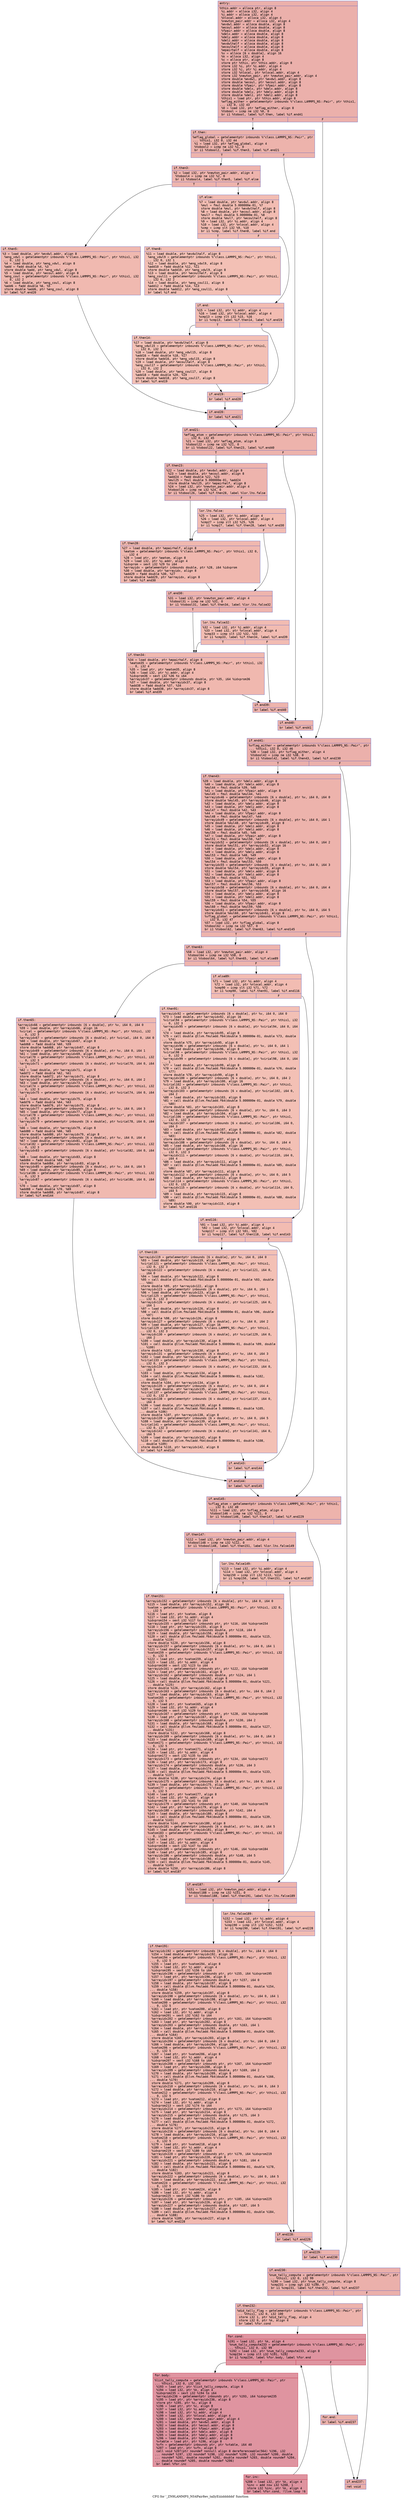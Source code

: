 digraph "CFG for '_ZN9LAMMPS_NS4Pair8ev_tallyEiiiidddddd' function" {
	label="CFG for '_ZN9LAMMPS_NS4Pair8ev_tallyEiiiidddddd' function";

	Node0x55f5732c5110 [shape=record,color="#3d50c3ff", style=filled, fillcolor="#d24b4070" fontname="Courier",label="{entry:\l|  %this.addr = alloca ptr, align 8\l  %i.addr = alloca i32, align 4\l  %j.addr = alloca i32, align 4\l  %nlocal.addr = alloca i32, align 4\l  %newton_pair.addr = alloca i32, align 4\l  %evdwl.addr = alloca double, align 8\l  %ecoul.addr = alloca double, align 8\l  %fpair.addr = alloca double, align 8\l  %delx.addr = alloca double, align 8\l  %dely.addr = alloca double, align 8\l  %delz.addr = alloca double, align 8\l  %evdwlhalf = alloca double, align 8\l  %ecoulhalf = alloca double, align 8\l  %epairhalf = alloca double, align 8\l  %v = alloca [6 x double], align 16\l  %k = alloca i32, align 4\l  %c = alloca ptr, align 8\l  store ptr %this, ptr %this.addr, align 8\l  store i32 %i, ptr %i.addr, align 4\l  store i32 %j, ptr %j.addr, align 4\l  store i32 %nlocal, ptr %nlocal.addr, align 4\l  store i32 %newton_pair, ptr %newton_pair.addr, align 4\l  store double %evdwl, ptr %evdwl.addr, align 8\l  store double %ecoul, ptr %ecoul.addr, align 8\l  store double %fpair, ptr %fpair.addr, align 8\l  store double %delx, ptr %delx.addr, align 8\l  store double %dely, ptr %dely.addr, align 8\l  store double %delz, ptr %delz.addr, align 8\l  %this1 = load ptr, ptr %this.addr, align 8\l  %eflag_either = getelementptr inbounds %\"class.LAMMPS_NS::Pair\", ptr %this1,\l... i32 0, i32 43\l  %0 = load i32, ptr %eflag_either, align 8\l  %tobool = icmp ne i32 %0, 0\l  br i1 %tobool, label %if.then, label %if.end41\l|{<s0>T|<s1>F}}"];
	Node0x55f5732c5110:s0 -> Node0x55f5732c6930[tooltip="entry -> if.then\nProbability 62.50%" ];
	Node0x55f5732c5110:s1 -> Node0x55f5732c69a0[tooltip="entry -> if.end41\nProbability 37.50%" ];
	Node0x55f5732c6930 [shape=record,color="#3d50c3ff", style=filled, fillcolor="#d6524470" fontname="Courier",label="{if.then:\l|  %eflag_global = getelementptr inbounds %\"class.LAMMPS_NS::Pair\", ptr\l... %this1, i32 0, i32 44\l  %1 = load i32, ptr %eflag_global, align 4\l  %tobool2 = icmp ne i32 %1, 0\l  br i1 %tobool2, label %if.then3, label %if.end21\l|{<s0>T|<s1>F}}"];
	Node0x55f5732c6930:s0 -> Node0x55f5732c6c00[tooltip="if.then -> if.then3\nProbability 62.50%" ];
	Node0x55f5732c6930:s1 -> Node0x55f5732c6c80[tooltip="if.then -> if.end21\nProbability 37.50%" ];
	Node0x55f5732c6c00 [shape=record,color="#3d50c3ff", style=filled, fillcolor="#d8564670" fontname="Courier",label="{if.then3:\l|  %2 = load i32, ptr %newton_pair.addr, align 4\l  %tobool4 = icmp ne i32 %2, 0\l  br i1 %tobool4, label %if.then5, label %if.else\l|{<s0>T|<s1>F}}"];
	Node0x55f5732c6c00:s0 -> Node0x55f5732c6f40[tooltip="if.then3 -> if.then5\nProbability 62.50%" ];
	Node0x55f5732c6c00:s1 -> Node0x55f5732c6f90[tooltip="if.then3 -> if.else\nProbability 37.50%" ];
	Node0x55f5732c6f40 [shape=record,color="#3d50c3ff", style=filled, fillcolor="#de614d70" fontname="Courier",label="{if.then5:\l|  %3 = load double, ptr %evdwl.addr, align 8\l  %eng_vdwl = getelementptr inbounds %\"class.LAMMPS_NS::Pair\", ptr %this1, i32\l... 0, i32 1\l  %4 = load double, ptr %eng_vdwl, align 8\l  %add = fadd double %4, %3\l  store double %add, ptr %eng_vdwl, align 8\l  %5 = load double, ptr %ecoul.addr, align 8\l  %eng_coul = getelementptr inbounds %\"class.LAMMPS_NS::Pair\", ptr %this1, i32\l... 0, i32 2\l  %6 = load double, ptr %eng_coul, align 8\l  %add6 = fadd double %6, %5\l  store double %add6, ptr %eng_coul, align 8\l  br label %if.end20\l}"];
	Node0x55f5732c6f40 -> Node0x55f5732c7700[tooltip="if.then5 -> if.end20\nProbability 100.00%" ];
	Node0x55f5732c6f90 [shape=record,color="#3d50c3ff", style=filled, fillcolor="#e1675170" fontname="Courier",label="{if.else:\l|  %7 = load double, ptr %evdwl.addr, align 8\l  %mul = fmul double 5.000000e-01, %7\l  store double %mul, ptr %evdwlhalf, align 8\l  %8 = load double, ptr %ecoul.addr, align 8\l  %mul7 = fmul double 5.000000e-01, %8\l  store double %mul7, ptr %ecoulhalf, align 8\l  %9 = load i32, ptr %i.addr, align 4\l  %10 = load i32, ptr %nlocal.addr, align 4\l  %cmp = icmp slt i32 %9, %10\l  br i1 %cmp, label %if.then8, label %if.end\l|{<s0>T|<s1>F}}"];
	Node0x55f5732c6f90:s0 -> Node0x55f5732c5bd0[tooltip="if.else -> if.then8\nProbability 50.00%" ];
	Node0x55f5732c6f90:s1 -> Node0x55f5732c5c50[tooltip="if.else -> if.end\nProbability 50.00%" ];
	Node0x55f5732c5bd0 [shape=record,color="#3d50c3ff", style=filled, fillcolor="#e5705870" fontname="Courier",label="{if.then8:\l|  %11 = load double, ptr %evdwlhalf, align 8\l  %eng_vdwl9 = getelementptr inbounds %\"class.LAMMPS_NS::Pair\", ptr %this1,\l... i32 0, i32 1\l  %12 = load double, ptr %eng_vdwl9, align 8\l  %add10 = fadd double %12, %11\l  store double %add10, ptr %eng_vdwl9, align 8\l  %13 = load double, ptr %ecoulhalf, align 8\l  %eng_coul11 = getelementptr inbounds %\"class.LAMMPS_NS::Pair\", ptr %this1,\l... i32 0, i32 2\l  %14 = load double, ptr %eng_coul11, align 8\l  %add12 = fadd double %14, %13\l  store double %add12, ptr %eng_coul11, align 8\l  br label %if.end\l}"];
	Node0x55f5732c5bd0 -> Node0x55f5732c5c50[tooltip="if.then8 -> if.end\nProbability 100.00%" ];
	Node0x55f5732c5c50 [shape=record,color="#3d50c3ff", style=filled, fillcolor="#e1675170" fontname="Courier",label="{if.end:\l|  %15 = load i32, ptr %j.addr, align 4\l  %16 = load i32, ptr %nlocal.addr, align 4\l  %cmp13 = icmp slt i32 %15, %16\l  br i1 %cmp13, label %if.then14, label %if.end19\l|{<s0>T|<s1>F}}"];
	Node0x55f5732c5c50:s0 -> Node0x55f5732c8a90[tooltip="if.end -> if.then14\nProbability 50.00%" ];
	Node0x55f5732c5c50:s1 -> Node0x55f5732c8b10[tooltip="if.end -> if.end19\nProbability 50.00%" ];
	Node0x55f5732c8a90 [shape=record,color="#3d50c3ff", style=filled, fillcolor="#e5705870" fontname="Courier",label="{if.then14:\l|  %17 = load double, ptr %evdwlhalf, align 8\l  %eng_vdwl15 = getelementptr inbounds %\"class.LAMMPS_NS::Pair\", ptr %this1,\l... i32 0, i32 1\l  %18 = load double, ptr %eng_vdwl15, align 8\l  %add16 = fadd double %18, %17\l  store double %add16, ptr %eng_vdwl15, align 8\l  %19 = load double, ptr %ecoulhalf, align 8\l  %eng_coul17 = getelementptr inbounds %\"class.LAMMPS_NS::Pair\", ptr %this1,\l... i32 0, i32 2\l  %20 = load double, ptr %eng_coul17, align 8\l  %add18 = fadd double %20, %19\l  store double %add18, ptr %eng_coul17, align 8\l  br label %if.end19\l}"];
	Node0x55f5732c8a90 -> Node0x55f5732c8b10[tooltip="if.then14 -> if.end19\nProbability 100.00%" ];
	Node0x55f5732c8b10 [shape=record,color="#3d50c3ff", style=filled, fillcolor="#e1675170" fontname="Courier",label="{if.end19:\l|  br label %if.end20\l}"];
	Node0x55f5732c8b10 -> Node0x55f5732c7700[tooltip="if.end19 -> if.end20\nProbability 100.00%" ];
	Node0x55f5732c7700 [shape=record,color="#3d50c3ff", style=filled, fillcolor="#d8564670" fontname="Courier",label="{if.end20:\l|  br label %if.end21\l}"];
	Node0x55f5732c7700 -> Node0x55f5732c6c80[tooltip="if.end20 -> if.end21\nProbability 100.00%" ];
	Node0x55f5732c6c80 [shape=record,color="#3d50c3ff", style=filled, fillcolor="#d6524470" fontname="Courier",label="{if.end21:\l|  %eflag_atom = getelementptr inbounds %\"class.LAMMPS_NS::Pair\", ptr %this1,\l... i32 0, i32 45\l  %21 = load i32, ptr %eflag_atom, align 8\l  %tobool22 = icmp ne i32 %21, 0\l  br i1 %tobool22, label %if.then23, label %if.end40\l|{<s0>T|<s1>F}}"];
	Node0x55f5732c6c80:s0 -> Node0x55f5732c9640[tooltip="if.end21 -> if.then23\nProbability 62.50%" ];
	Node0x55f5732c6c80:s1 -> Node0x55f5732c96c0[tooltip="if.end21 -> if.end40\nProbability 37.50%" ];
	Node0x55f5732c9640 [shape=record,color="#3d50c3ff", style=filled, fillcolor="#d8564670" fontname="Courier",label="{if.then23:\l|  %22 = load double, ptr %evdwl.addr, align 8\l  %23 = load double, ptr %ecoul.addr, align 8\l  %add24 = fadd double %22, %23\l  %mul25 = fmul double 5.000000e-01, %add24\l  store double %mul25, ptr %epairhalf, align 8\l  %24 = load i32, ptr %newton_pair.addr, align 4\l  %tobool26 = icmp ne i32 %24, 0\l  br i1 %tobool26, label %if.then28, label %lor.lhs.false\l|{<s0>T|<s1>F}}"];
	Node0x55f5732c9640:s0 -> Node0x55f5732c9c60[tooltip="if.then23 -> if.then28\nProbability 62.50%" ];
	Node0x55f5732c9640:s1 -> Node0x55f5732c9cb0[tooltip="if.then23 -> lor.lhs.false\nProbability 37.50%" ];
	Node0x55f5732c9cb0 [shape=record,color="#3d50c3ff", style=filled, fillcolor="#e1675170" fontname="Courier",label="{lor.lhs.false:\l|  %25 = load i32, ptr %i.addr, align 4\l  %26 = load i32, ptr %nlocal.addr, align 4\l  %cmp27 = icmp slt i32 %25, %26\l  br i1 %cmp27, label %if.then28, label %if.end30\l|{<s0>T|<s1>F}}"];
	Node0x55f5732c9cb0:s0 -> Node0x55f5732c9c60[tooltip="lor.lhs.false -> if.then28\nProbability 50.00%" ];
	Node0x55f5732c9cb0:s1 -> Node0x55f5732c9f90[tooltip="lor.lhs.false -> if.end30\nProbability 50.00%" ];
	Node0x55f5732c9c60 [shape=record,color="#3d50c3ff", style=filled, fillcolor="#dc5d4a70" fontname="Courier",label="{if.then28:\l|  %27 = load double, ptr %epairhalf, align 8\l  %eatom = getelementptr inbounds %\"class.LAMMPS_NS::Pair\", ptr %this1, i32 0,\l... i32 4\l  %28 = load ptr, ptr %eatom, align 8\l  %29 = load i32, ptr %i.addr, align 4\l  %idxprom = sext i32 %29 to i64\l  %arrayidx = getelementptr inbounds double, ptr %28, i64 %idxprom\l  %30 = load double, ptr %arrayidx, align 8\l  %add29 = fadd double %30, %27\l  store double %add29, ptr %arrayidx, align 8\l  br label %if.end30\l}"];
	Node0x55f5732c9c60 -> Node0x55f5732c9f90[tooltip="if.then28 -> if.end30\nProbability 100.00%" ];
	Node0x55f5732c9f90 [shape=record,color="#3d50c3ff", style=filled, fillcolor="#d8564670" fontname="Courier",label="{if.end30:\l|  %31 = load i32, ptr %newton_pair.addr, align 4\l  %tobool31 = icmp ne i32 %31, 0\l  br i1 %tobool31, label %if.then34, label %lor.lhs.false32\l|{<s0>T|<s1>F}}"];
	Node0x55f5732c9f90:s0 -> Node0x55f5732ca830[tooltip="if.end30 -> if.then34\nProbability 62.50%" ];
	Node0x55f5732c9f90:s1 -> Node0x55f5732ca880[tooltip="if.end30 -> lor.lhs.false32\nProbability 37.50%" ];
	Node0x55f5732ca880 [shape=record,color="#3d50c3ff", style=filled, fillcolor="#e1675170" fontname="Courier",label="{lor.lhs.false32:\l|  %32 = load i32, ptr %j.addr, align 4\l  %33 = load i32, ptr %nlocal.addr, align 4\l  %cmp33 = icmp slt i32 %32, %33\l  br i1 %cmp33, label %if.then34, label %if.end39\l|{<s0>T|<s1>F}}"];
	Node0x55f5732ca880:s0 -> Node0x55f5732ca830[tooltip="lor.lhs.false32 -> if.then34\nProbability 50.00%" ];
	Node0x55f5732ca880:s1 -> Node0x55f5732cab90[tooltip="lor.lhs.false32 -> if.end39\nProbability 50.00%" ];
	Node0x55f5732ca830 [shape=record,color="#3d50c3ff", style=filled, fillcolor="#dc5d4a70" fontname="Courier",label="{if.then34:\l|  %34 = load double, ptr %epairhalf, align 8\l  %eatom35 = getelementptr inbounds %\"class.LAMMPS_NS::Pair\", ptr %this1, i32\l... 0, i32 4\l  %35 = load ptr, ptr %eatom35, align 8\l  %36 = load i32, ptr %j.addr, align 4\l  %idxprom36 = sext i32 %36 to i64\l  %arrayidx37 = getelementptr inbounds double, ptr %35, i64 %idxprom36\l  %37 = load double, ptr %arrayidx37, align 8\l  %add38 = fadd double %37, %34\l  store double %add38, ptr %arrayidx37, align 8\l  br label %if.end39\l}"];
	Node0x55f5732ca830 -> Node0x55f5732cab90[tooltip="if.then34 -> if.end39\nProbability 100.00%" ];
	Node0x55f5732cab90 [shape=record,color="#3d50c3ff", style=filled, fillcolor="#d8564670" fontname="Courier",label="{if.end39:\l|  br label %if.end40\l}"];
	Node0x55f5732cab90 -> Node0x55f5732c96c0[tooltip="if.end39 -> if.end40\nProbability 100.00%" ];
	Node0x55f5732c96c0 [shape=record,color="#3d50c3ff", style=filled, fillcolor="#d6524470" fontname="Courier",label="{if.end40:\l|  br label %if.end41\l}"];
	Node0x55f5732c96c0 -> Node0x55f5732c69a0[tooltip="if.end40 -> if.end41\nProbability 100.00%" ];
	Node0x55f5732c69a0 [shape=record,color="#3d50c3ff", style=filled, fillcolor="#d24b4070" fontname="Courier",label="{if.end41:\l|  %vflag_either = getelementptr inbounds %\"class.LAMMPS_NS::Pair\", ptr\l... %this1, i32 0, i32 46\l  %38 = load i32, ptr %vflag_either, align 4\l  %tobool42 = icmp ne i32 %38, 0\l  br i1 %tobool42, label %if.then43, label %if.end230\l|{<s0>T|<s1>F}}"];
	Node0x55f5732c69a0:s0 -> Node0x55f5732cb5b0[tooltip="if.end41 -> if.then43\nProbability 62.50%" ];
	Node0x55f5732c69a0:s1 -> Node0x55f5732cb630[tooltip="if.end41 -> if.end230\nProbability 37.50%" ];
	Node0x55f5732cb5b0 [shape=record,color="#3d50c3ff", style=filled, fillcolor="#d6524470" fontname="Courier",label="{if.then43:\l|  %39 = load double, ptr %delx.addr, align 8\l  %40 = load double, ptr %delx.addr, align 8\l  %mul44 = fmul double %39, %40\l  %41 = load double, ptr %fpair.addr, align 8\l  %mul45 = fmul double %mul44, %41\l  %arrayidx46 = getelementptr inbounds [6 x double], ptr %v, i64 0, i64 0\l  store double %mul45, ptr %arrayidx46, align 16\l  %42 = load double, ptr %dely.addr, align 8\l  %43 = load double, ptr %dely.addr, align 8\l  %mul47 = fmul double %42, %43\l  %44 = load double, ptr %fpair.addr, align 8\l  %mul48 = fmul double %mul47, %44\l  %arrayidx49 = getelementptr inbounds [6 x double], ptr %v, i64 0, i64 1\l  store double %mul48, ptr %arrayidx49, align 8\l  %45 = load double, ptr %delz.addr, align 8\l  %46 = load double, ptr %delz.addr, align 8\l  %mul50 = fmul double %45, %46\l  %47 = load double, ptr %fpair.addr, align 8\l  %mul51 = fmul double %mul50, %47\l  %arrayidx52 = getelementptr inbounds [6 x double], ptr %v, i64 0, i64 2\l  store double %mul51, ptr %arrayidx52, align 16\l  %48 = load double, ptr %delx.addr, align 8\l  %49 = load double, ptr %dely.addr, align 8\l  %mul53 = fmul double %48, %49\l  %50 = load double, ptr %fpair.addr, align 8\l  %mul54 = fmul double %mul53, %50\l  %arrayidx55 = getelementptr inbounds [6 x double], ptr %v, i64 0, i64 3\l  store double %mul54, ptr %arrayidx55, align 8\l  %51 = load double, ptr %delx.addr, align 8\l  %52 = load double, ptr %delz.addr, align 8\l  %mul56 = fmul double %51, %52\l  %53 = load double, ptr %fpair.addr, align 8\l  %mul57 = fmul double %mul56, %53\l  %arrayidx58 = getelementptr inbounds [6 x double], ptr %v, i64 0, i64 4\l  store double %mul57, ptr %arrayidx58, align 16\l  %54 = load double, ptr %dely.addr, align 8\l  %55 = load double, ptr %delz.addr, align 8\l  %mul59 = fmul double %54, %55\l  %56 = load double, ptr %fpair.addr, align 8\l  %mul60 = fmul double %mul59, %56\l  %arrayidx61 = getelementptr inbounds [6 x double], ptr %v, i64 0, i64 5\l  store double %mul60, ptr %arrayidx61, align 8\l  %vflag_global = getelementptr inbounds %\"class.LAMMPS_NS::Pair\", ptr %this1,\l... i32 0, i32 47\l  %57 = load i32, ptr %vflag_global, align 8\l  %tobool62 = icmp ne i32 %57, 0\l  br i1 %tobool62, label %if.then63, label %if.end145\l|{<s0>T|<s1>F}}"];
	Node0x55f5732cb5b0:s0 -> Node0x55f5732ce250[tooltip="if.then43 -> if.then63\nProbability 62.50%" ];
	Node0x55f5732cb5b0:s1 -> Node0x55f5732ce2d0[tooltip="if.then43 -> if.end145\nProbability 37.50%" ];
	Node0x55f5732ce250 [shape=record,color="#3d50c3ff", style=filled, fillcolor="#d8564670" fontname="Courier",label="{if.then63:\l|  %58 = load i32, ptr %newton_pair.addr, align 4\l  %tobool64 = icmp ne i32 %58, 0\l  br i1 %tobool64, label %if.then65, label %if.else89\l|{<s0>T|<s1>F}}"];
	Node0x55f5732ce250:s0 -> Node0x55f5732ce570[tooltip="if.then63 -> if.then65\nProbability 62.50%" ];
	Node0x55f5732ce250:s1 -> Node0x55f5732ce5c0[tooltip="if.then63 -> if.else89\nProbability 37.50%" ];
	Node0x55f5732ce570 [shape=record,color="#3d50c3ff", style=filled, fillcolor="#de614d70" fontname="Courier",label="{if.then65:\l|  %arrayidx66 = getelementptr inbounds [6 x double], ptr %v, i64 0, i64 0\l  %59 = load double, ptr %arrayidx66, align 16\l  %virial = getelementptr inbounds %\"class.LAMMPS_NS::Pair\", ptr %this1, i32\l... 0, i32 3\l  %arrayidx67 = getelementptr inbounds [6 x double], ptr %virial, i64 0, i64 0\l  %60 = load double, ptr %arrayidx67, align 8\l  %add68 = fadd double %60, %59\l  store double %add68, ptr %arrayidx67, align 8\l  %arrayidx69 = getelementptr inbounds [6 x double], ptr %v, i64 0, i64 1\l  %61 = load double, ptr %arrayidx69, align 8\l  %virial70 = getelementptr inbounds %\"class.LAMMPS_NS::Pair\", ptr %this1, i32\l... 0, i32 3\l  %arrayidx71 = getelementptr inbounds [6 x double], ptr %virial70, i64 0, i64\l... 1\l  %62 = load double, ptr %arrayidx71, align 8\l  %add72 = fadd double %62, %61\l  store double %add72, ptr %arrayidx71, align 8\l  %arrayidx73 = getelementptr inbounds [6 x double], ptr %v, i64 0, i64 2\l  %63 = load double, ptr %arrayidx73, align 16\l  %virial74 = getelementptr inbounds %\"class.LAMMPS_NS::Pair\", ptr %this1, i32\l... 0, i32 3\l  %arrayidx75 = getelementptr inbounds [6 x double], ptr %virial74, i64 0, i64\l... 2\l  %64 = load double, ptr %arrayidx75, align 8\l  %add76 = fadd double %64, %63\l  store double %add76, ptr %arrayidx75, align 8\l  %arrayidx77 = getelementptr inbounds [6 x double], ptr %v, i64 0, i64 3\l  %65 = load double, ptr %arrayidx77, align 8\l  %virial78 = getelementptr inbounds %\"class.LAMMPS_NS::Pair\", ptr %this1, i32\l... 0, i32 3\l  %arrayidx79 = getelementptr inbounds [6 x double], ptr %virial78, i64 0, i64\l... 3\l  %66 = load double, ptr %arrayidx79, align 8\l  %add80 = fadd double %66, %65\l  store double %add80, ptr %arrayidx79, align 8\l  %arrayidx81 = getelementptr inbounds [6 x double], ptr %v, i64 0, i64 4\l  %67 = load double, ptr %arrayidx81, align 16\l  %virial82 = getelementptr inbounds %\"class.LAMMPS_NS::Pair\", ptr %this1, i32\l... 0, i32 3\l  %arrayidx83 = getelementptr inbounds [6 x double], ptr %virial82, i64 0, i64\l... 4\l  %68 = load double, ptr %arrayidx83, align 8\l  %add84 = fadd double %68, %67\l  store double %add84, ptr %arrayidx83, align 8\l  %arrayidx85 = getelementptr inbounds [6 x double], ptr %v, i64 0, i64 5\l  %69 = load double, ptr %arrayidx85, align 8\l  %virial86 = getelementptr inbounds %\"class.LAMMPS_NS::Pair\", ptr %this1, i32\l... 0, i32 3\l  %arrayidx87 = getelementptr inbounds [6 x double], ptr %virial86, i64 0, i64\l... 5\l  %70 = load double, ptr %arrayidx87, align 8\l  %add88 = fadd double %70, %69\l  store double %add88, ptr %arrayidx87, align 8\l  br label %if.end144\l}"];
	Node0x55f5732ce570 -> Node0x55f5732d05a0[tooltip="if.then65 -> if.end144\nProbability 100.00%" ];
	Node0x55f5732ce5c0 [shape=record,color="#3d50c3ff", style=filled, fillcolor="#e1675170" fontname="Courier",label="{if.else89:\l|  %71 = load i32, ptr %i.addr, align 4\l  %72 = load i32, ptr %nlocal.addr, align 4\l  %cmp90 = icmp slt i32 %71, %72\l  br i1 %cmp90, label %if.then91, label %if.end116\l|{<s0>T|<s1>F}}"];
	Node0x55f5732ce5c0:s0 -> Node0x55f5732d0840[tooltip="if.else89 -> if.then91\nProbability 50.00%" ];
	Node0x55f5732ce5c0:s1 -> Node0x55f5732d08c0[tooltip="if.else89 -> if.end116\nProbability 50.00%" ];
	Node0x55f5732d0840 [shape=record,color="#3d50c3ff", style=filled, fillcolor="#e5705870" fontname="Courier",label="{if.then91:\l|  %arrayidx92 = getelementptr inbounds [6 x double], ptr %v, i64 0, i64 0\l  %73 = load double, ptr %arrayidx92, align 16\l  %virial94 = getelementptr inbounds %\"class.LAMMPS_NS::Pair\", ptr %this1, i32\l... 0, i32 3\l  %arrayidx95 = getelementptr inbounds [6 x double], ptr %virial94, i64 0, i64\l... 0\l  %74 = load double, ptr %arrayidx95, align 8\l  %75 = call double @llvm.fmuladd.f64(double 5.000000e-01, double %73, double\l... %74)\l  store double %75, ptr %arrayidx95, align 8\l  %arrayidx96 = getelementptr inbounds [6 x double], ptr %v, i64 0, i64 1\l  %76 = load double, ptr %arrayidx96, align 8\l  %virial98 = getelementptr inbounds %\"class.LAMMPS_NS::Pair\", ptr %this1, i32\l... 0, i32 3\l  %arrayidx99 = getelementptr inbounds [6 x double], ptr %virial98, i64 0, i64\l... 1\l  %77 = load double, ptr %arrayidx99, align 8\l  %78 = call double @llvm.fmuladd.f64(double 5.000000e-01, double %76, double\l... %77)\l  store double %78, ptr %arrayidx99, align 8\l  %arrayidx100 = getelementptr inbounds [6 x double], ptr %v, i64 0, i64 2\l  %79 = load double, ptr %arrayidx100, align 16\l  %virial102 = getelementptr inbounds %\"class.LAMMPS_NS::Pair\", ptr %this1,\l... i32 0, i32 3\l  %arrayidx103 = getelementptr inbounds [6 x double], ptr %virial102, i64 0,\l... i64 2\l  %80 = load double, ptr %arrayidx103, align 8\l  %81 = call double @llvm.fmuladd.f64(double 5.000000e-01, double %79, double\l... %80)\l  store double %81, ptr %arrayidx103, align 8\l  %arrayidx104 = getelementptr inbounds [6 x double], ptr %v, i64 0, i64 3\l  %82 = load double, ptr %arrayidx104, align 8\l  %virial106 = getelementptr inbounds %\"class.LAMMPS_NS::Pair\", ptr %this1,\l... i32 0, i32 3\l  %arrayidx107 = getelementptr inbounds [6 x double], ptr %virial106, i64 0,\l... i64 3\l  %83 = load double, ptr %arrayidx107, align 8\l  %84 = call double @llvm.fmuladd.f64(double 5.000000e-01, double %82, double\l... %83)\l  store double %84, ptr %arrayidx107, align 8\l  %arrayidx108 = getelementptr inbounds [6 x double], ptr %v, i64 0, i64 4\l  %85 = load double, ptr %arrayidx108, align 16\l  %virial110 = getelementptr inbounds %\"class.LAMMPS_NS::Pair\", ptr %this1,\l... i32 0, i32 3\l  %arrayidx111 = getelementptr inbounds [6 x double], ptr %virial110, i64 0,\l... i64 4\l  %86 = load double, ptr %arrayidx111, align 8\l  %87 = call double @llvm.fmuladd.f64(double 5.000000e-01, double %85, double\l... %86)\l  store double %87, ptr %arrayidx111, align 8\l  %arrayidx112 = getelementptr inbounds [6 x double], ptr %v, i64 0, i64 5\l  %88 = load double, ptr %arrayidx112, align 8\l  %virial114 = getelementptr inbounds %\"class.LAMMPS_NS::Pair\", ptr %this1,\l... i32 0, i32 3\l  %arrayidx115 = getelementptr inbounds [6 x double], ptr %virial114, i64 0,\l... i64 5\l  %89 = load double, ptr %arrayidx115, align 8\l  %90 = call double @llvm.fmuladd.f64(double 5.000000e-01, double %88, double\l... %89)\l  store double %90, ptr %arrayidx115, align 8\l  br label %if.end116\l}"];
	Node0x55f5732d0840 -> Node0x55f5732d08c0[tooltip="if.then91 -> if.end116\nProbability 100.00%" ];
	Node0x55f5732d08c0 [shape=record,color="#3d50c3ff", style=filled, fillcolor="#e1675170" fontname="Courier",label="{if.end116:\l|  %91 = load i32, ptr %j.addr, align 4\l  %92 = load i32, ptr %nlocal.addr, align 4\l  %cmp117 = icmp slt i32 %91, %92\l  br i1 %cmp117, label %if.then118, label %if.end143\l|{<s0>T|<s1>F}}"];
	Node0x55f5732d08c0:s0 -> Node0x55f5732d2910[tooltip="if.end116 -> if.then118\nProbability 50.00%" ];
	Node0x55f5732d08c0:s1 -> Node0x55f5732d2960[tooltip="if.end116 -> if.end143\nProbability 50.00%" ];
	Node0x55f5732d2910 [shape=record,color="#3d50c3ff", style=filled, fillcolor="#e5705870" fontname="Courier",label="{if.then118:\l|  %arrayidx119 = getelementptr inbounds [6 x double], ptr %v, i64 0, i64 0\l  %93 = load double, ptr %arrayidx119, align 16\l  %virial121 = getelementptr inbounds %\"class.LAMMPS_NS::Pair\", ptr %this1,\l... i32 0, i32 3\l  %arrayidx122 = getelementptr inbounds [6 x double], ptr %virial121, i64 0,\l... i64 0\l  %94 = load double, ptr %arrayidx122, align 8\l  %95 = call double @llvm.fmuladd.f64(double 5.000000e-01, double %93, double\l... %94)\l  store double %95, ptr %arrayidx122, align 8\l  %arrayidx123 = getelementptr inbounds [6 x double], ptr %v, i64 0, i64 1\l  %96 = load double, ptr %arrayidx123, align 8\l  %virial125 = getelementptr inbounds %\"class.LAMMPS_NS::Pair\", ptr %this1,\l... i32 0, i32 3\l  %arrayidx126 = getelementptr inbounds [6 x double], ptr %virial125, i64 0,\l... i64 1\l  %97 = load double, ptr %arrayidx126, align 8\l  %98 = call double @llvm.fmuladd.f64(double 5.000000e-01, double %96, double\l... %97)\l  store double %98, ptr %arrayidx126, align 8\l  %arrayidx127 = getelementptr inbounds [6 x double], ptr %v, i64 0, i64 2\l  %99 = load double, ptr %arrayidx127, align 16\l  %virial129 = getelementptr inbounds %\"class.LAMMPS_NS::Pair\", ptr %this1,\l... i32 0, i32 3\l  %arrayidx130 = getelementptr inbounds [6 x double], ptr %virial129, i64 0,\l... i64 2\l  %100 = load double, ptr %arrayidx130, align 8\l  %101 = call double @llvm.fmuladd.f64(double 5.000000e-01, double %99, double\l... %100)\l  store double %101, ptr %arrayidx130, align 8\l  %arrayidx131 = getelementptr inbounds [6 x double], ptr %v, i64 0, i64 3\l  %102 = load double, ptr %arrayidx131, align 8\l  %virial133 = getelementptr inbounds %\"class.LAMMPS_NS::Pair\", ptr %this1,\l... i32 0, i32 3\l  %arrayidx134 = getelementptr inbounds [6 x double], ptr %virial133, i64 0,\l... i64 3\l  %103 = load double, ptr %arrayidx134, align 8\l  %104 = call double @llvm.fmuladd.f64(double 5.000000e-01, double %102,\l... double %103)\l  store double %104, ptr %arrayidx134, align 8\l  %arrayidx135 = getelementptr inbounds [6 x double], ptr %v, i64 0, i64 4\l  %105 = load double, ptr %arrayidx135, align 16\l  %virial137 = getelementptr inbounds %\"class.LAMMPS_NS::Pair\", ptr %this1,\l... i32 0, i32 3\l  %arrayidx138 = getelementptr inbounds [6 x double], ptr %virial137, i64 0,\l... i64 4\l  %106 = load double, ptr %arrayidx138, align 8\l  %107 = call double @llvm.fmuladd.f64(double 5.000000e-01, double %105,\l... double %106)\l  store double %107, ptr %arrayidx138, align 8\l  %arrayidx139 = getelementptr inbounds [6 x double], ptr %v, i64 0, i64 5\l  %108 = load double, ptr %arrayidx139, align 8\l  %virial141 = getelementptr inbounds %\"class.LAMMPS_NS::Pair\", ptr %this1,\l... i32 0, i32 3\l  %arrayidx142 = getelementptr inbounds [6 x double], ptr %virial141, i64 0,\l... i64 5\l  %109 = load double, ptr %arrayidx142, align 8\l  %110 = call double @llvm.fmuladd.f64(double 5.000000e-01, double %108,\l... double %109)\l  store double %110, ptr %arrayidx142, align 8\l  br label %if.end143\l}"];
	Node0x55f5732d2910 -> Node0x55f5732d2960[tooltip="if.then118 -> if.end143\nProbability 100.00%" ];
	Node0x55f5732d2960 [shape=record,color="#3d50c3ff", style=filled, fillcolor="#e1675170" fontname="Courier",label="{if.end143:\l|  br label %if.end144\l}"];
	Node0x55f5732d2960 -> Node0x55f5732d05a0[tooltip="if.end143 -> if.end144\nProbability 100.00%" ];
	Node0x55f5732d05a0 [shape=record,color="#3d50c3ff", style=filled, fillcolor="#d8564670" fontname="Courier",label="{if.end144:\l|  br label %if.end145\l}"];
	Node0x55f5732d05a0 -> Node0x55f5732ce2d0[tooltip="if.end144 -> if.end145\nProbability 100.00%" ];
	Node0x55f5732ce2d0 [shape=record,color="#3d50c3ff", style=filled, fillcolor="#d6524470" fontname="Courier",label="{if.end145:\l|  %vflag_atom = getelementptr inbounds %\"class.LAMMPS_NS::Pair\", ptr %this1,\l... i32 0, i32 48\l  %111 = load i32, ptr %vflag_atom, align 4\l  %tobool146 = icmp ne i32 %111, 0\l  br i1 %tobool146, label %if.then147, label %if.end229\l|{<s0>T|<s1>F}}"];
	Node0x55f5732ce2d0:s0 -> Node0x55f5732d56e0[tooltip="if.end145 -> if.then147\nProbability 62.50%" ];
	Node0x55f5732ce2d0:s1 -> Node0x55f5732d5760[tooltip="if.end145 -> if.end229\nProbability 37.50%" ];
	Node0x55f5732d56e0 [shape=record,color="#3d50c3ff", style=filled, fillcolor="#d8564670" fontname="Courier",label="{if.then147:\l|  %112 = load i32, ptr %newton_pair.addr, align 4\l  %tobool148 = icmp ne i32 %112, 0\l  br i1 %tobool148, label %if.then151, label %lor.lhs.false149\l|{<s0>T|<s1>F}}"];
	Node0x55f5732d56e0:s0 -> Node0x55f5732d5a00[tooltip="if.then147 -> if.then151\nProbability 62.50%" ];
	Node0x55f5732d56e0:s1 -> Node0x55f5732d5a80[tooltip="if.then147 -> lor.lhs.false149\nProbability 37.50%" ];
	Node0x55f5732d5a80 [shape=record,color="#3d50c3ff", style=filled, fillcolor="#e1675170" fontname="Courier",label="{lor.lhs.false149:\l|  %113 = load i32, ptr %i.addr, align 4\l  %114 = load i32, ptr %nlocal.addr, align 4\l  %cmp150 = icmp slt i32 %113, %114\l  br i1 %cmp150, label %if.then151, label %if.end187\l|{<s0>T|<s1>F}}"];
	Node0x55f5732d5a80:s0 -> Node0x55f5732d5a00[tooltip="lor.lhs.false149 -> if.then151\nProbability 50.00%" ];
	Node0x55f5732d5a80:s1 -> Node0x55f5732d5d70[tooltip="lor.lhs.false149 -> if.end187\nProbability 50.00%" ];
	Node0x55f5732d5a00 [shape=record,color="#3d50c3ff", style=filled, fillcolor="#dc5d4a70" fontname="Courier",label="{if.then151:\l|  %arrayidx152 = getelementptr inbounds [6 x double], ptr %v, i64 0, i64 0\l  %115 = load double, ptr %arrayidx152, align 16\l  %vatom = getelementptr inbounds %\"class.LAMMPS_NS::Pair\", ptr %this1, i32 0,\l... i32 5\l  %116 = load ptr, ptr %vatom, align 8\l  %117 = load i32, ptr %i.addr, align 4\l  %idxprom154 = sext i32 %117 to i64\l  %arrayidx155 = getelementptr inbounds ptr, ptr %116, i64 %idxprom154\l  %118 = load ptr, ptr %arrayidx155, align 8\l  %arrayidx156 = getelementptr inbounds double, ptr %118, i64 0\l  %119 = load double, ptr %arrayidx156, align 8\l  %120 = call double @llvm.fmuladd.f64(double 5.000000e-01, double %115,\l... double %119)\l  store double %120, ptr %arrayidx156, align 8\l  %arrayidx157 = getelementptr inbounds [6 x double], ptr %v, i64 0, i64 1\l  %121 = load double, ptr %arrayidx157, align 8\l  %vatom159 = getelementptr inbounds %\"class.LAMMPS_NS::Pair\", ptr %this1, i32\l... 0, i32 5\l  %122 = load ptr, ptr %vatom159, align 8\l  %123 = load i32, ptr %i.addr, align 4\l  %idxprom160 = sext i32 %123 to i64\l  %arrayidx161 = getelementptr inbounds ptr, ptr %122, i64 %idxprom160\l  %124 = load ptr, ptr %arrayidx161, align 8\l  %arrayidx162 = getelementptr inbounds double, ptr %124, i64 1\l  %125 = load double, ptr %arrayidx162, align 8\l  %126 = call double @llvm.fmuladd.f64(double 5.000000e-01, double %121,\l... double %125)\l  store double %126, ptr %arrayidx162, align 8\l  %arrayidx163 = getelementptr inbounds [6 x double], ptr %v, i64 0, i64 2\l  %127 = load double, ptr %arrayidx163, align 16\l  %vatom165 = getelementptr inbounds %\"class.LAMMPS_NS::Pair\", ptr %this1, i32\l... 0, i32 5\l  %128 = load ptr, ptr %vatom165, align 8\l  %129 = load i32, ptr %i.addr, align 4\l  %idxprom166 = sext i32 %129 to i64\l  %arrayidx167 = getelementptr inbounds ptr, ptr %128, i64 %idxprom166\l  %130 = load ptr, ptr %arrayidx167, align 8\l  %arrayidx168 = getelementptr inbounds double, ptr %130, i64 2\l  %131 = load double, ptr %arrayidx168, align 8\l  %132 = call double @llvm.fmuladd.f64(double 5.000000e-01, double %127,\l... double %131)\l  store double %132, ptr %arrayidx168, align 8\l  %arrayidx169 = getelementptr inbounds [6 x double], ptr %v, i64 0, i64 3\l  %133 = load double, ptr %arrayidx169, align 8\l  %vatom171 = getelementptr inbounds %\"class.LAMMPS_NS::Pair\", ptr %this1, i32\l... 0, i32 5\l  %134 = load ptr, ptr %vatom171, align 8\l  %135 = load i32, ptr %i.addr, align 4\l  %idxprom172 = sext i32 %135 to i64\l  %arrayidx173 = getelementptr inbounds ptr, ptr %134, i64 %idxprom172\l  %136 = load ptr, ptr %arrayidx173, align 8\l  %arrayidx174 = getelementptr inbounds double, ptr %136, i64 3\l  %137 = load double, ptr %arrayidx174, align 8\l  %138 = call double @llvm.fmuladd.f64(double 5.000000e-01, double %133,\l... double %137)\l  store double %138, ptr %arrayidx174, align 8\l  %arrayidx175 = getelementptr inbounds [6 x double], ptr %v, i64 0, i64 4\l  %139 = load double, ptr %arrayidx175, align 16\l  %vatom177 = getelementptr inbounds %\"class.LAMMPS_NS::Pair\", ptr %this1, i32\l... 0, i32 5\l  %140 = load ptr, ptr %vatom177, align 8\l  %141 = load i32, ptr %i.addr, align 4\l  %idxprom178 = sext i32 %141 to i64\l  %arrayidx179 = getelementptr inbounds ptr, ptr %140, i64 %idxprom178\l  %142 = load ptr, ptr %arrayidx179, align 8\l  %arrayidx180 = getelementptr inbounds double, ptr %142, i64 4\l  %143 = load double, ptr %arrayidx180, align 8\l  %144 = call double @llvm.fmuladd.f64(double 5.000000e-01, double %139,\l... double %143)\l  store double %144, ptr %arrayidx180, align 8\l  %arrayidx181 = getelementptr inbounds [6 x double], ptr %v, i64 0, i64 5\l  %145 = load double, ptr %arrayidx181, align 8\l  %vatom183 = getelementptr inbounds %\"class.LAMMPS_NS::Pair\", ptr %this1, i32\l... 0, i32 5\l  %146 = load ptr, ptr %vatom183, align 8\l  %147 = load i32, ptr %i.addr, align 4\l  %idxprom184 = sext i32 %147 to i64\l  %arrayidx185 = getelementptr inbounds ptr, ptr %146, i64 %idxprom184\l  %148 = load ptr, ptr %arrayidx185, align 8\l  %arrayidx186 = getelementptr inbounds double, ptr %148, i64 5\l  %149 = load double, ptr %arrayidx186, align 8\l  %150 = call double @llvm.fmuladd.f64(double 5.000000e-01, double %145,\l... double %149)\l  store double %150, ptr %arrayidx186, align 8\l  br label %if.end187\l}"];
	Node0x55f5732d5a00 -> Node0x55f5732d5d70[tooltip="if.then151 -> if.end187\nProbability 100.00%" ];
	Node0x55f5732d5d70 [shape=record,color="#3d50c3ff", style=filled, fillcolor="#d8564670" fontname="Courier",label="{if.end187:\l|  %151 = load i32, ptr %newton_pair.addr, align 4\l  %tobool188 = icmp ne i32 %151, 0\l  br i1 %tobool188, label %if.then191, label %lor.lhs.false189\l|{<s0>T|<s1>F}}"];
	Node0x55f5732d5d70:s0 -> Node0x55f5732d9ef0[tooltip="if.end187 -> if.then191\nProbability 62.50%" ];
	Node0x55f5732d5d70:s1 -> Node0x55f5732d9f70[tooltip="if.end187 -> lor.lhs.false189\nProbability 37.50%" ];
	Node0x55f5732d9f70 [shape=record,color="#3d50c3ff", style=filled, fillcolor="#e1675170" fontname="Courier",label="{lor.lhs.false189:\l|  %152 = load i32, ptr %j.addr, align 4\l  %153 = load i32, ptr %nlocal.addr, align 4\l  %cmp190 = icmp slt i32 %152, %153\l  br i1 %cmp190, label %if.then191, label %if.end228\l|{<s0>T|<s1>F}}"];
	Node0x55f5732d9f70:s0 -> Node0x55f5732d9ef0[tooltip="lor.lhs.false189 -> if.then191\nProbability 50.00%" ];
	Node0x55f5732d9f70:s1 -> Node0x55f5732da260[tooltip="lor.lhs.false189 -> if.end228\nProbability 50.00%" ];
	Node0x55f5732d9ef0 [shape=record,color="#3d50c3ff", style=filled, fillcolor="#dc5d4a70" fontname="Courier",label="{if.then191:\l|  %arrayidx192 = getelementptr inbounds [6 x double], ptr %v, i64 0, i64 0\l  %154 = load double, ptr %arrayidx192, align 16\l  %vatom194 = getelementptr inbounds %\"class.LAMMPS_NS::Pair\", ptr %this1, i32\l... 0, i32 5\l  %155 = load ptr, ptr %vatom194, align 8\l  %156 = load i32, ptr %j.addr, align 4\l  %idxprom195 = sext i32 %156 to i64\l  %arrayidx196 = getelementptr inbounds ptr, ptr %155, i64 %idxprom195\l  %157 = load ptr, ptr %arrayidx196, align 8\l  %arrayidx197 = getelementptr inbounds double, ptr %157, i64 0\l  %158 = load double, ptr %arrayidx197, align 8\l  %159 = call double @llvm.fmuladd.f64(double 5.000000e-01, double %154,\l... double %158)\l  store double %159, ptr %arrayidx197, align 8\l  %arrayidx198 = getelementptr inbounds [6 x double], ptr %v, i64 0, i64 1\l  %160 = load double, ptr %arrayidx198, align 8\l  %vatom200 = getelementptr inbounds %\"class.LAMMPS_NS::Pair\", ptr %this1, i32\l... 0, i32 5\l  %161 = load ptr, ptr %vatom200, align 8\l  %162 = load i32, ptr %j.addr, align 4\l  %idxprom201 = sext i32 %162 to i64\l  %arrayidx202 = getelementptr inbounds ptr, ptr %161, i64 %idxprom201\l  %163 = load ptr, ptr %arrayidx202, align 8\l  %arrayidx203 = getelementptr inbounds double, ptr %163, i64 1\l  %164 = load double, ptr %arrayidx203, align 8\l  %165 = call double @llvm.fmuladd.f64(double 5.000000e-01, double %160,\l... double %164)\l  store double %165, ptr %arrayidx203, align 8\l  %arrayidx204 = getelementptr inbounds [6 x double], ptr %v, i64 0, i64 2\l  %166 = load double, ptr %arrayidx204, align 16\l  %vatom206 = getelementptr inbounds %\"class.LAMMPS_NS::Pair\", ptr %this1, i32\l... 0, i32 5\l  %167 = load ptr, ptr %vatom206, align 8\l  %168 = load i32, ptr %j.addr, align 4\l  %idxprom207 = sext i32 %168 to i64\l  %arrayidx208 = getelementptr inbounds ptr, ptr %167, i64 %idxprom207\l  %169 = load ptr, ptr %arrayidx208, align 8\l  %arrayidx209 = getelementptr inbounds double, ptr %169, i64 2\l  %170 = load double, ptr %arrayidx209, align 8\l  %171 = call double @llvm.fmuladd.f64(double 5.000000e-01, double %166,\l... double %170)\l  store double %171, ptr %arrayidx209, align 8\l  %arrayidx210 = getelementptr inbounds [6 x double], ptr %v, i64 0, i64 3\l  %172 = load double, ptr %arrayidx210, align 8\l  %vatom212 = getelementptr inbounds %\"class.LAMMPS_NS::Pair\", ptr %this1, i32\l... 0, i32 5\l  %173 = load ptr, ptr %vatom212, align 8\l  %174 = load i32, ptr %j.addr, align 4\l  %idxprom213 = sext i32 %174 to i64\l  %arrayidx214 = getelementptr inbounds ptr, ptr %173, i64 %idxprom213\l  %175 = load ptr, ptr %arrayidx214, align 8\l  %arrayidx215 = getelementptr inbounds double, ptr %175, i64 3\l  %176 = load double, ptr %arrayidx215, align 8\l  %177 = call double @llvm.fmuladd.f64(double 5.000000e-01, double %172,\l... double %176)\l  store double %177, ptr %arrayidx215, align 8\l  %arrayidx216 = getelementptr inbounds [6 x double], ptr %v, i64 0, i64 4\l  %178 = load double, ptr %arrayidx216, align 16\l  %vatom218 = getelementptr inbounds %\"class.LAMMPS_NS::Pair\", ptr %this1, i32\l... 0, i32 5\l  %179 = load ptr, ptr %vatom218, align 8\l  %180 = load i32, ptr %j.addr, align 4\l  %idxprom219 = sext i32 %180 to i64\l  %arrayidx220 = getelementptr inbounds ptr, ptr %179, i64 %idxprom219\l  %181 = load ptr, ptr %arrayidx220, align 8\l  %arrayidx221 = getelementptr inbounds double, ptr %181, i64 4\l  %182 = load double, ptr %arrayidx221, align 8\l  %183 = call double @llvm.fmuladd.f64(double 5.000000e-01, double %178,\l... double %182)\l  store double %183, ptr %arrayidx221, align 8\l  %arrayidx222 = getelementptr inbounds [6 x double], ptr %v, i64 0, i64 5\l  %184 = load double, ptr %arrayidx222, align 8\l  %vatom224 = getelementptr inbounds %\"class.LAMMPS_NS::Pair\", ptr %this1, i32\l... 0, i32 5\l  %185 = load ptr, ptr %vatom224, align 8\l  %186 = load i32, ptr %j.addr, align 4\l  %idxprom225 = sext i32 %186 to i64\l  %arrayidx226 = getelementptr inbounds ptr, ptr %185, i64 %idxprom225\l  %187 = load ptr, ptr %arrayidx226, align 8\l  %arrayidx227 = getelementptr inbounds double, ptr %187, i64 5\l  %188 = load double, ptr %arrayidx227, align 8\l  %189 = call double @llvm.fmuladd.f64(double 5.000000e-01, double %184,\l... double %188)\l  store double %189, ptr %arrayidx227, align 8\l  br label %if.end228\l}"];
	Node0x55f5732d9ef0 -> Node0x55f5732da260[tooltip="if.then191 -> if.end228\nProbability 100.00%" ];
	Node0x55f5732da260 [shape=record,color="#3d50c3ff", style=filled, fillcolor="#d8564670" fontname="Courier",label="{if.end228:\l|  br label %if.end229\l}"];
	Node0x55f5732da260 -> Node0x55f5732d5760[tooltip="if.end228 -> if.end229\nProbability 100.00%" ];
	Node0x55f5732d5760 [shape=record,color="#3d50c3ff", style=filled, fillcolor="#d6524470" fontname="Courier",label="{if.end229:\l|  br label %if.end230\l}"];
	Node0x55f5732d5760 -> Node0x55f5732cb630[tooltip="if.end229 -> if.end230\nProbability 100.00%" ];
	Node0x55f5732cb630 [shape=record,color="#3d50c3ff", style=filled, fillcolor="#d24b4070" fontname="Courier",label="{if.end230:\l|  %num_tally_compute = getelementptr inbounds %\"class.LAMMPS_NS::Pair\", ptr\l... %this1, i32 0, i32 99\l  %190 = load i32, ptr %num_tally_compute, align 8\l  %cmp231 = icmp sgt i32 %190, 0\l  br i1 %cmp231, label %if.then232, label %if.end237\l|{<s0>T|<s1>F}}"];
	Node0x55f5732cb630:s0 -> Node0x55f5732dd9b0[tooltip="if.end230 -> if.then232\nProbability 62.50%" ];
	Node0x55f5732cb630:s1 -> Node0x55f5732dda00[tooltip="if.end230 -> if.end237\nProbability 37.50%" ];
	Node0x55f5732dd9b0 [shape=record,color="#3d50c3ff", style=filled, fillcolor="#d6524470" fontname="Courier",label="{if.then232:\l|  %did_tally_flag = getelementptr inbounds %\"class.LAMMPS_NS::Pair\", ptr\l... %this1, i32 0, i32 100\l  store i32 1, ptr %did_tally_flag, align 4\l  store i32 0, ptr %k, align 4\l  br label %for.cond\l}"];
	Node0x55f5732dd9b0 -> Node0x55f5732ddd00[tooltip="if.then232 -> for.cond\nProbability 100.00%" ];
	Node0x55f5732ddd00 [shape=record,color="#b70d28ff", style=filled, fillcolor="#b70d2870" fontname="Courier",label="{for.cond:\l|  %191 = load i32, ptr %k, align 4\l  %num_tally_compute233 = getelementptr inbounds %\"class.LAMMPS_NS::Pair\", ptr\l... %this1, i32 0, i32 99\l  %192 = load i32, ptr %num_tally_compute233, align 8\l  %cmp234 = icmp slt i32 %191, %192\l  br i1 %cmp234, label %for.body, label %for.end\l|{<s0>T|<s1>F}}"];
	Node0x55f5732ddd00:s0 -> Node0x55f5732d3190[tooltip="for.cond -> for.body\nProbability 96.88%" ];
	Node0x55f5732ddd00:s1 -> Node0x55f5732d31e0[tooltip="for.cond -> for.end\nProbability 3.12%" ];
	Node0x55f5732d3190 [shape=record,color="#b70d28ff", style=filled, fillcolor="#b70d2870" fontname="Courier",label="{for.body:\l|  %list_tally_compute = getelementptr inbounds %\"class.LAMMPS_NS::Pair\", ptr\l... %this1, i32 0, i32 101\l  %193 = load ptr, ptr %list_tally_compute, align 8\l  %194 = load i32, ptr %k, align 4\l  %idxprom235 = sext i32 %194 to i64\l  %arrayidx236 = getelementptr inbounds ptr, ptr %193, i64 %idxprom235\l  %195 = load ptr, ptr %arrayidx236, align 8\l  store ptr %195, ptr %c, align 8\l  %196 = load ptr, ptr %c, align 8\l  %197 = load i32, ptr %i.addr, align 4\l  %198 = load i32, ptr %j.addr, align 4\l  %199 = load i32, ptr %nlocal.addr, align 4\l  %200 = load i32, ptr %newton_pair.addr, align 4\l  %201 = load double, ptr %evdwl.addr, align 8\l  %202 = load double, ptr %ecoul.addr, align 8\l  %203 = load double, ptr %fpair.addr, align 8\l  %204 = load double, ptr %delx.addr, align 8\l  %205 = load double, ptr %dely.addr, align 8\l  %206 = load double, ptr %delz.addr, align 8\l  %vtable = load ptr, ptr %196, align 8\l  %vfn = getelementptr inbounds ptr, ptr %vtable, i64 40\l  %207 = load ptr, ptr %vfn, align 8\l  call void %207(ptr noundef nonnull align 8 dereferenceable(564) %196, i32\l... noundef %197, i32 noundef %198, i32 noundef %199, i32 noundef %200, double\l... noundef %201, double noundef %202, double noundef %203, double noundef %204,\l... double noundef %205, double noundef %206)\l  br label %for.inc\l}"];
	Node0x55f5732d3190 -> Node0x55f5732e02a0[tooltip="for.body -> for.inc\nProbability 100.00%" ];
	Node0x55f5732e02a0 [shape=record,color="#b70d28ff", style=filled, fillcolor="#b70d2870" fontname="Courier",label="{for.inc:\l|  %208 = load i32, ptr %k, align 4\l  %inc = add nsw i32 %208, 1\l  store i32 %inc, ptr %k, align 4\l  br label %for.cond, !llvm.loop !6\l}"];
	Node0x55f5732e02a0 -> Node0x55f5732ddd00[tooltip="for.inc -> for.cond\nProbability 100.00%" ];
	Node0x55f5732d31e0 [shape=record,color="#3d50c3ff", style=filled, fillcolor="#d6524470" fontname="Courier",label="{for.end:\l|  br label %if.end237\l}"];
	Node0x55f5732d31e0 -> Node0x55f5732dda00[tooltip="for.end -> if.end237\nProbability 100.00%" ];
	Node0x55f5732dda00 [shape=record,color="#3d50c3ff", style=filled, fillcolor="#d24b4070" fontname="Courier",label="{if.end237:\l|  ret void\l}"];
}
